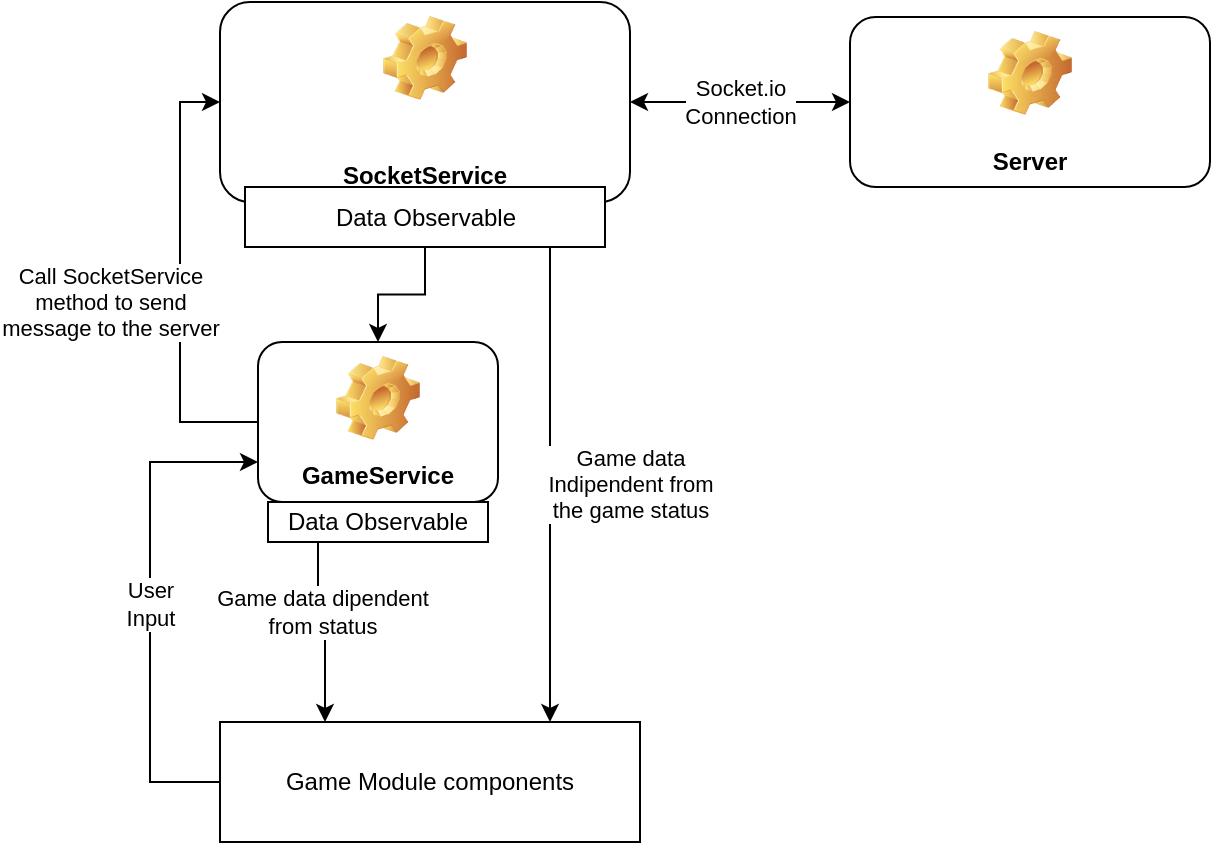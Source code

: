 <mxfile version="13.10.0" type="embed">
    <diagram id="yz48pRaAYqDsU9VF_yy5" name="Page-1">
        <mxGraphModel dx="1500" dy="681" grid="1" gridSize="10" guides="1" tooltips="1" connect="1" arrows="1" fold="1" page="1" pageScale="1" pageWidth="827" pageHeight="1169" math="0" shadow="0">
            <root>
                <mxCell id="0"/>
                <mxCell id="1" parent="0"/>
                <mxCell id="43" value="Call SocketService&lt;br&gt;method to send&lt;br&gt;message to the server" style="edgeStyle=orthogonalEdgeStyle;rounded=0;orthogonalLoop=1;jettySize=auto;html=1;entryX=0;entryY=0.5;entryDx=0;entryDy=0;" edge="1" parent="1" source="2" target="13">
                    <mxGeometry x="-0.096" y="35" relative="1" as="geometry">
                        <Array as="points">
                            <mxPoint x="255" y="480"/>
                            <mxPoint x="255" y="320"/>
                        </Array>
                        <mxPoint as="offset"/>
                    </mxGeometry>
                </mxCell>
                <mxCell id="47" value="Game data dipendent&lt;br&gt;from status" style="edgeStyle=orthogonalEdgeStyle;rounded=0;orthogonalLoop=1;jettySize=auto;html=1;exitX=0.25;exitY=1;exitDx=0;exitDy=0;entryX=0.25;entryY=0;entryDx=0;entryDy=0;" edge="1" parent="1" source="2" target="39">
                    <mxGeometry relative="1" as="geometry"/>
                </mxCell>
                <mxCell id="2" value="GameService" style="label;whiteSpace=wrap;html=1;align=center;verticalAlign=bottom;spacingLeft=0;spacingBottom=4;imageAlign=center;imageVerticalAlign=top;image=img/clipart/Gear_128x128.png" parent="1" vertex="1">
                    <mxGeometry x="294" y="440" width="120" height="80" as="geometry"/>
                </mxCell>
                <mxCell id="13" value="SocketService" style="label;whiteSpace=wrap;html=1;align=center;verticalAlign=bottom;spacingLeft=0;spacingBottom=4;imageAlign=center;imageVerticalAlign=top;image=img/clipart/Gear_128x128.png" parent="1" vertex="1">
                    <mxGeometry x="275" y="270" width="205" height="100" as="geometry"/>
                </mxCell>
                <mxCell id="48" value="User&lt;br&gt;Input" style="edgeStyle=orthogonalEdgeStyle;rounded=0;orthogonalLoop=1;jettySize=auto;html=1;entryX=0;entryY=0.75;entryDx=0;entryDy=0;" edge="1" parent="1" source="39" target="2">
                    <mxGeometry relative="1" as="geometry">
                        <mxPoint x="400" y="522" as="targetPoint"/>
                        <Array as="points">
                            <mxPoint x="240" y="660"/>
                            <mxPoint x="240" y="500"/>
                        </Array>
                    </mxGeometry>
                </mxCell>
                <mxCell id="39" value="Game Module components" style="rounded=0;whiteSpace=wrap;html=1;" vertex="1" parent="1">
                    <mxGeometry x="275" y="630" width="210" height="60" as="geometry"/>
                </mxCell>
                <mxCell id="40" value="Server" style="label;whiteSpace=wrap;html=1;align=center;verticalAlign=bottom;spacingLeft=0;spacingBottom=4;imageAlign=center;imageVerticalAlign=top;image=img/clipart/Gear_128x128.png" vertex="1" parent="1">
                    <mxGeometry x="590" y="277.5" width="180" height="85" as="geometry"/>
                </mxCell>
                <mxCell id="41" value="Socket.io&lt;br&gt;Connection" style="endArrow=classic;startArrow=classic;html=1;entryX=0;entryY=0.5;entryDx=0;entryDy=0;exitX=1;exitY=0.5;exitDx=0;exitDy=0;" edge="1" parent="1" source="13" target="40">
                    <mxGeometry width="50" height="50" relative="1" as="geometry">
                        <mxPoint x="660" y="580" as="sourcePoint"/>
                        <mxPoint x="710" y="530" as="targetPoint"/>
                    </mxGeometry>
                </mxCell>
                <mxCell id="45" style="edgeStyle=orthogonalEdgeStyle;rounded=0;orthogonalLoop=1;jettySize=auto;html=1;" edge="1" parent="1" source="42" target="2">
                    <mxGeometry relative="1" as="geometry"/>
                </mxCell>
                <mxCell id="46" value="Game data&lt;br&gt;Indipendent from &lt;br&gt;the game status" style="edgeStyle=orthogonalEdgeStyle;rounded=0;orthogonalLoop=1;jettySize=auto;html=1;" edge="1" parent="1" source="42" target="39">
                    <mxGeometry x="-0.014" y="40" relative="1" as="geometry">
                        <Array as="points">
                            <mxPoint x="440" y="540"/>
                            <mxPoint x="440" y="540"/>
                        </Array>
                        <mxPoint y="1" as="offset"/>
                    </mxGeometry>
                </mxCell>
                <mxCell id="42" value="Data Observable" style="rounded=0;whiteSpace=wrap;html=1;" vertex="1" parent="1">
                    <mxGeometry x="287.5" y="362.5" width="180" height="30" as="geometry"/>
                </mxCell>
                <mxCell id="49" value="Data Observable" style="rounded=0;whiteSpace=wrap;html=1;" vertex="1" parent="1">
                    <mxGeometry x="299" y="520" width="110" height="20" as="geometry"/>
                </mxCell>
            </root>
        </mxGraphModel>
    </diagram>
</mxfile>
